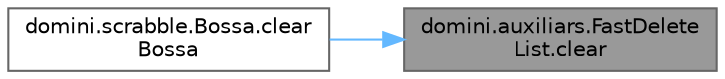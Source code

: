 digraph "domini.auxiliars.FastDeleteList.clear"
{
 // INTERACTIVE_SVG=YES
 // LATEX_PDF_SIZE
  bgcolor="transparent";
  edge [fontname=Helvetica,fontsize=10,labelfontname=Helvetica,labelfontsize=10];
  node [fontname=Helvetica,fontsize=10,shape=box,height=0.2,width=0.4];
  rankdir="RL";
  Node1 [id="Node000001",label="domini.auxiliars.FastDelete\lList.clear",height=0.2,width=0.4,color="gray40", fillcolor="grey60", style="filled", fontcolor="black",tooltip="Elimina tots els elements de la lista."];
  Node1 -> Node2 [id="edge1_Node000001_Node000002",dir="back",color="steelblue1",style="solid",tooltip=" "];
  Node2 [id="Node000002",label="domini.scrabble.Bossa.clear\lBossa",height=0.2,width=0.4,color="grey40", fillcolor="white", style="filled",URL="$classdomini_1_1scrabble_1_1_bossa.html#ae2d17893015c31a6dfb0b69a76844587",tooltip="Buida la bossa i l'omple amb les fitxes proporcionades."];
}
